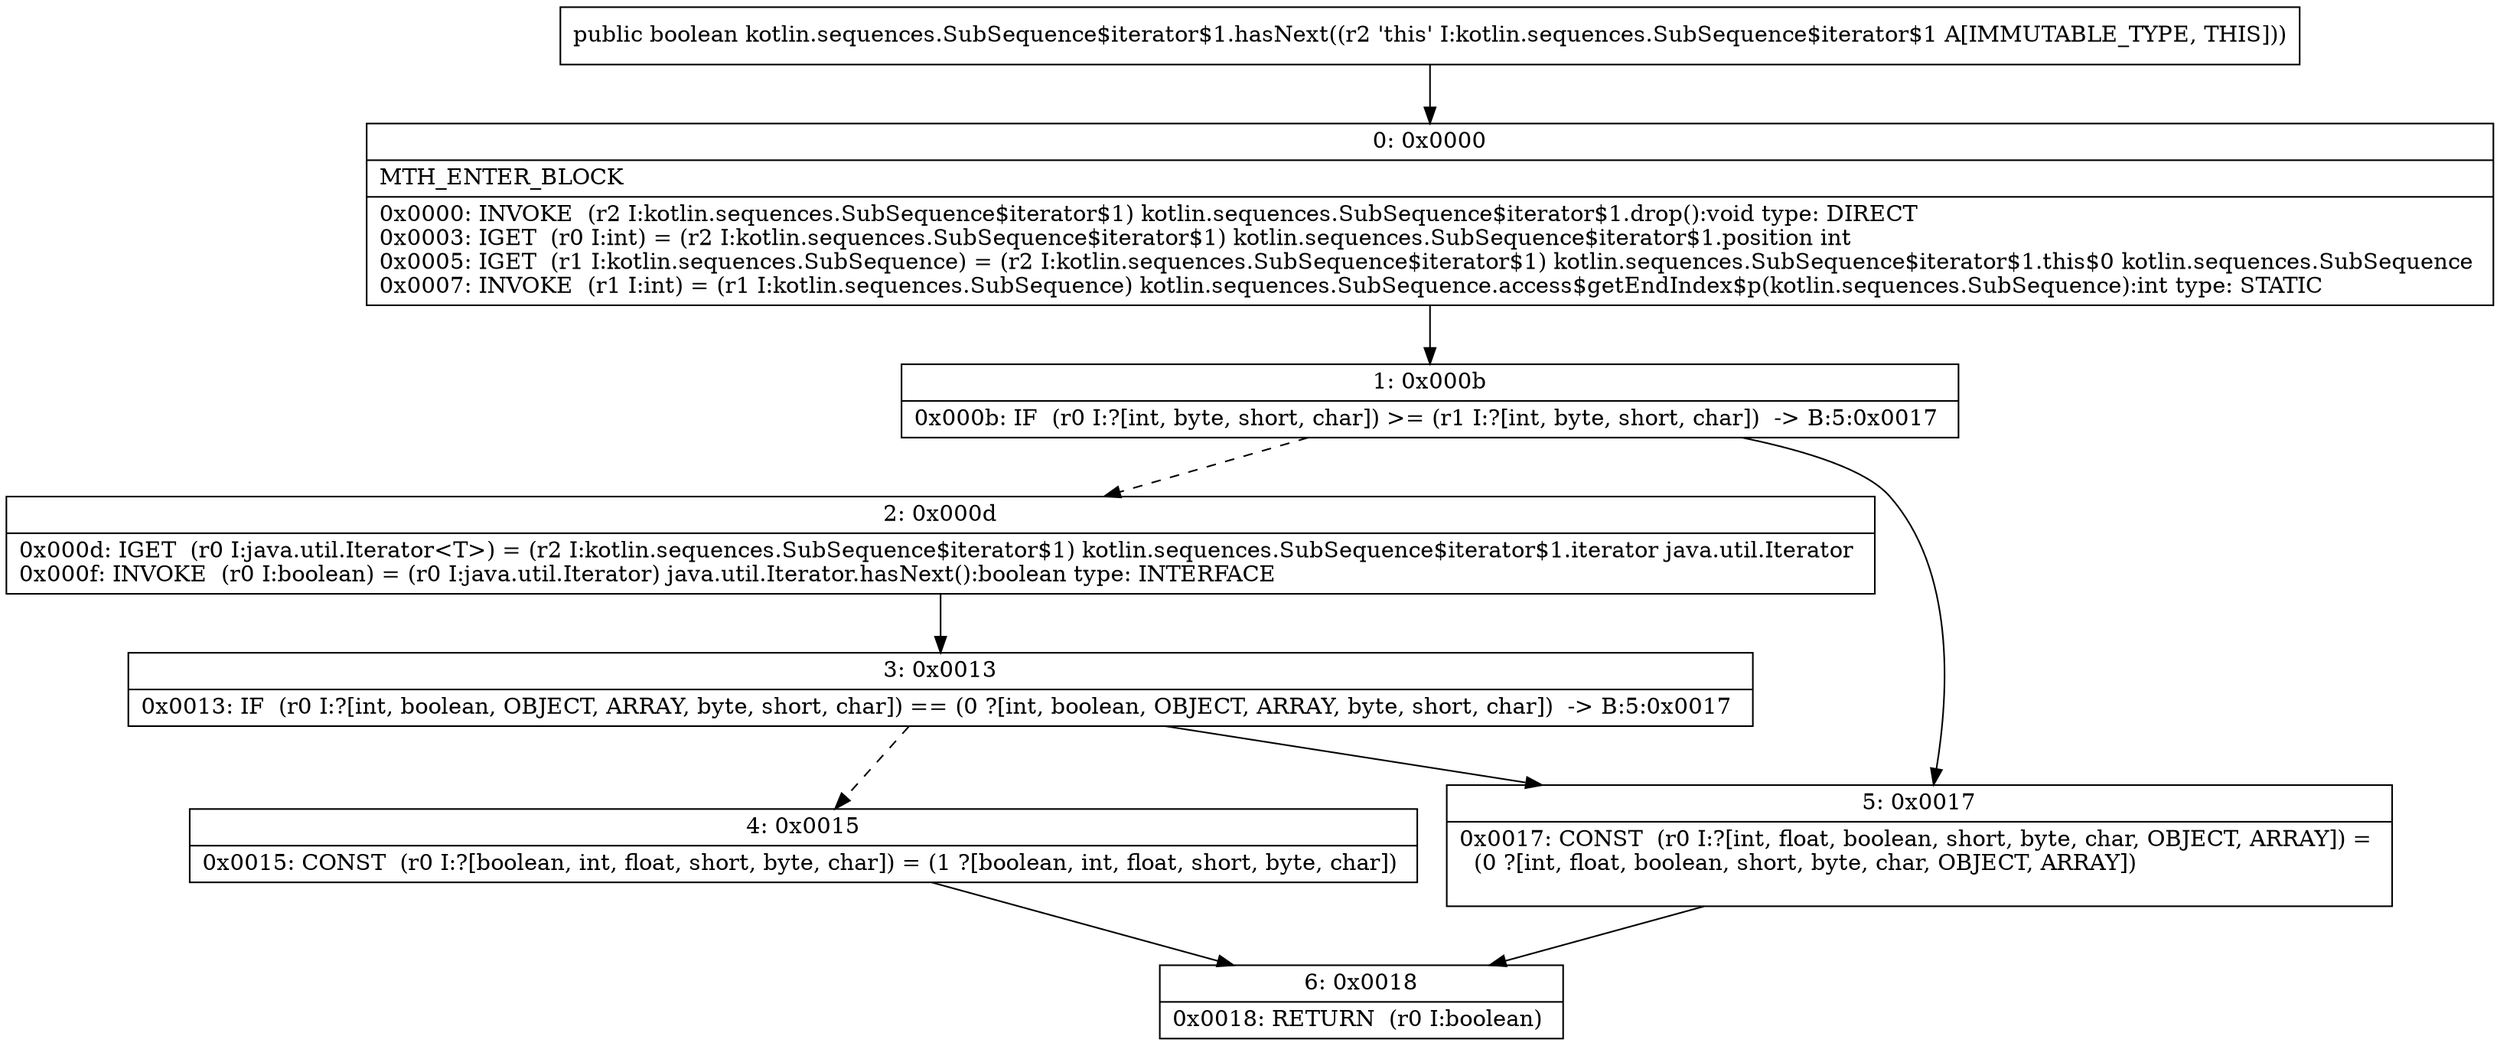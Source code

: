 digraph "CFG forkotlin.sequences.SubSequence$iterator$1.hasNext()Z" {
Node_0 [shape=record,label="{0\:\ 0x0000|MTH_ENTER_BLOCK\l|0x0000: INVOKE  (r2 I:kotlin.sequences.SubSequence$iterator$1) kotlin.sequences.SubSequence$iterator$1.drop():void type: DIRECT \l0x0003: IGET  (r0 I:int) = (r2 I:kotlin.sequences.SubSequence$iterator$1) kotlin.sequences.SubSequence$iterator$1.position int \l0x0005: IGET  (r1 I:kotlin.sequences.SubSequence) = (r2 I:kotlin.sequences.SubSequence$iterator$1) kotlin.sequences.SubSequence$iterator$1.this$0 kotlin.sequences.SubSequence \l0x0007: INVOKE  (r1 I:int) = (r1 I:kotlin.sequences.SubSequence) kotlin.sequences.SubSequence.access$getEndIndex$p(kotlin.sequences.SubSequence):int type: STATIC \l}"];
Node_1 [shape=record,label="{1\:\ 0x000b|0x000b: IF  (r0 I:?[int, byte, short, char]) \>= (r1 I:?[int, byte, short, char])  \-\> B:5:0x0017 \l}"];
Node_2 [shape=record,label="{2\:\ 0x000d|0x000d: IGET  (r0 I:java.util.Iterator\<T\>) = (r2 I:kotlin.sequences.SubSequence$iterator$1) kotlin.sequences.SubSequence$iterator$1.iterator java.util.Iterator \l0x000f: INVOKE  (r0 I:boolean) = (r0 I:java.util.Iterator) java.util.Iterator.hasNext():boolean type: INTERFACE \l}"];
Node_3 [shape=record,label="{3\:\ 0x0013|0x0013: IF  (r0 I:?[int, boolean, OBJECT, ARRAY, byte, short, char]) == (0 ?[int, boolean, OBJECT, ARRAY, byte, short, char])  \-\> B:5:0x0017 \l}"];
Node_4 [shape=record,label="{4\:\ 0x0015|0x0015: CONST  (r0 I:?[boolean, int, float, short, byte, char]) = (1 ?[boolean, int, float, short, byte, char]) \l}"];
Node_5 [shape=record,label="{5\:\ 0x0017|0x0017: CONST  (r0 I:?[int, float, boolean, short, byte, char, OBJECT, ARRAY]) = \l  (0 ?[int, float, boolean, short, byte, char, OBJECT, ARRAY])\l \l}"];
Node_6 [shape=record,label="{6\:\ 0x0018|0x0018: RETURN  (r0 I:boolean) \l}"];
MethodNode[shape=record,label="{public boolean kotlin.sequences.SubSequence$iterator$1.hasNext((r2 'this' I:kotlin.sequences.SubSequence$iterator$1 A[IMMUTABLE_TYPE, THIS])) }"];
MethodNode -> Node_0;
Node_0 -> Node_1;
Node_1 -> Node_2[style=dashed];
Node_1 -> Node_5;
Node_2 -> Node_3;
Node_3 -> Node_4[style=dashed];
Node_3 -> Node_5;
Node_4 -> Node_6;
Node_5 -> Node_6;
}

